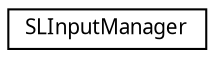 digraph "Graphical Class Hierarchy"
{
 // LATEX_PDF_SIZE
  edge [fontname="Arial.ttf",fontsize="10",labelfontname="Arial.ttf",labelfontsize="10"];
  node [fontname="Arial.ttf",fontsize="10",shape=record];
  rankdir="LR";
  Node0 [label="SLInputManager",height=0.2,width=0.4,color="black", fillcolor="white", style="filled",URL="$class_s_l_input_manager.html",tooltip="SLInputManager. manages system input and custom input devices."];
}
